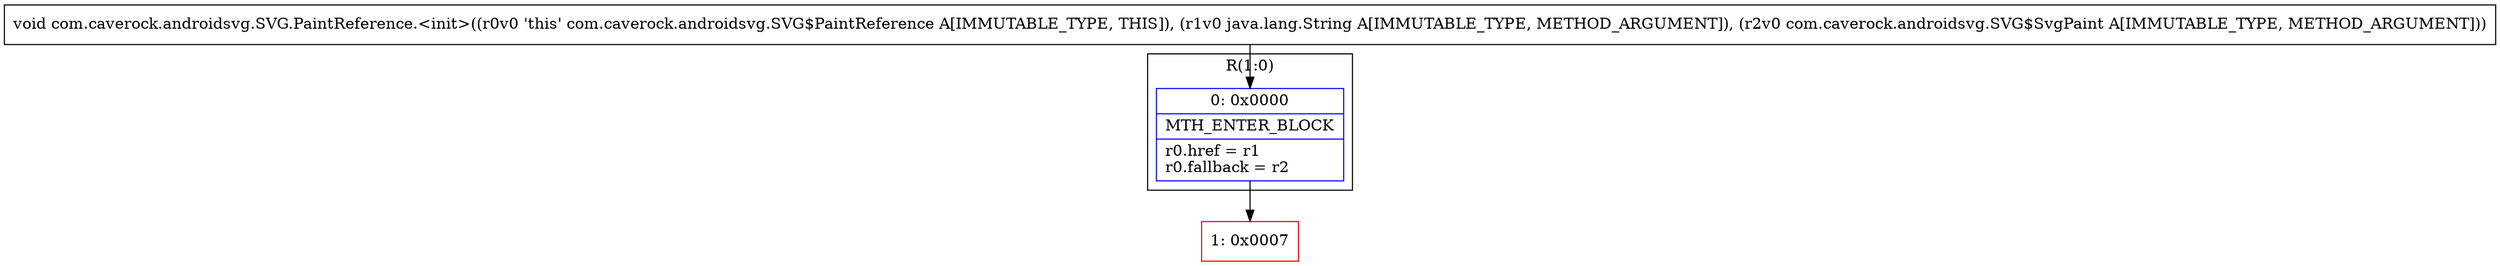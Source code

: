 digraph "CFG forcom.caverock.androidsvg.SVG.PaintReference.\<init\>(Ljava\/lang\/String;Lcom\/caverock\/androidsvg\/SVG$SvgPaint;)V" {
subgraph cluster_Region_812953970 {
label = "R(1:0)";
node [shape=record,color=blue];
Node_0 [shape=record,label="{0\:\ 0x0000|MTH_ENTER_BLOCK\l|r0.href = r1\lr0.fallback = r2\l}"];
}
Node_1 [shape=record,color=red,label="{1\:\ 0x0007}"];
MethodNode[shape=record,label="{void com.caverock.androidsvg.SVG.PaintReference.\<init\>((r0v0 'this' com.caverock.androidsvg.SVG$PaintReference A[IMMUTABLE_TYPE, THIS]), (r1v0 java.lang.String A[IMMUTABLE_TYPE, METHOD_ARGUMENT]), (r2v0 com.caverock.androidsvg.SVG$SvgPaint A[IMMUTABLE_TYPE, METHOD_ARGUMENT])) }"];
MethodNode -> Node_0;
Node_0 -> Node_1;
}

